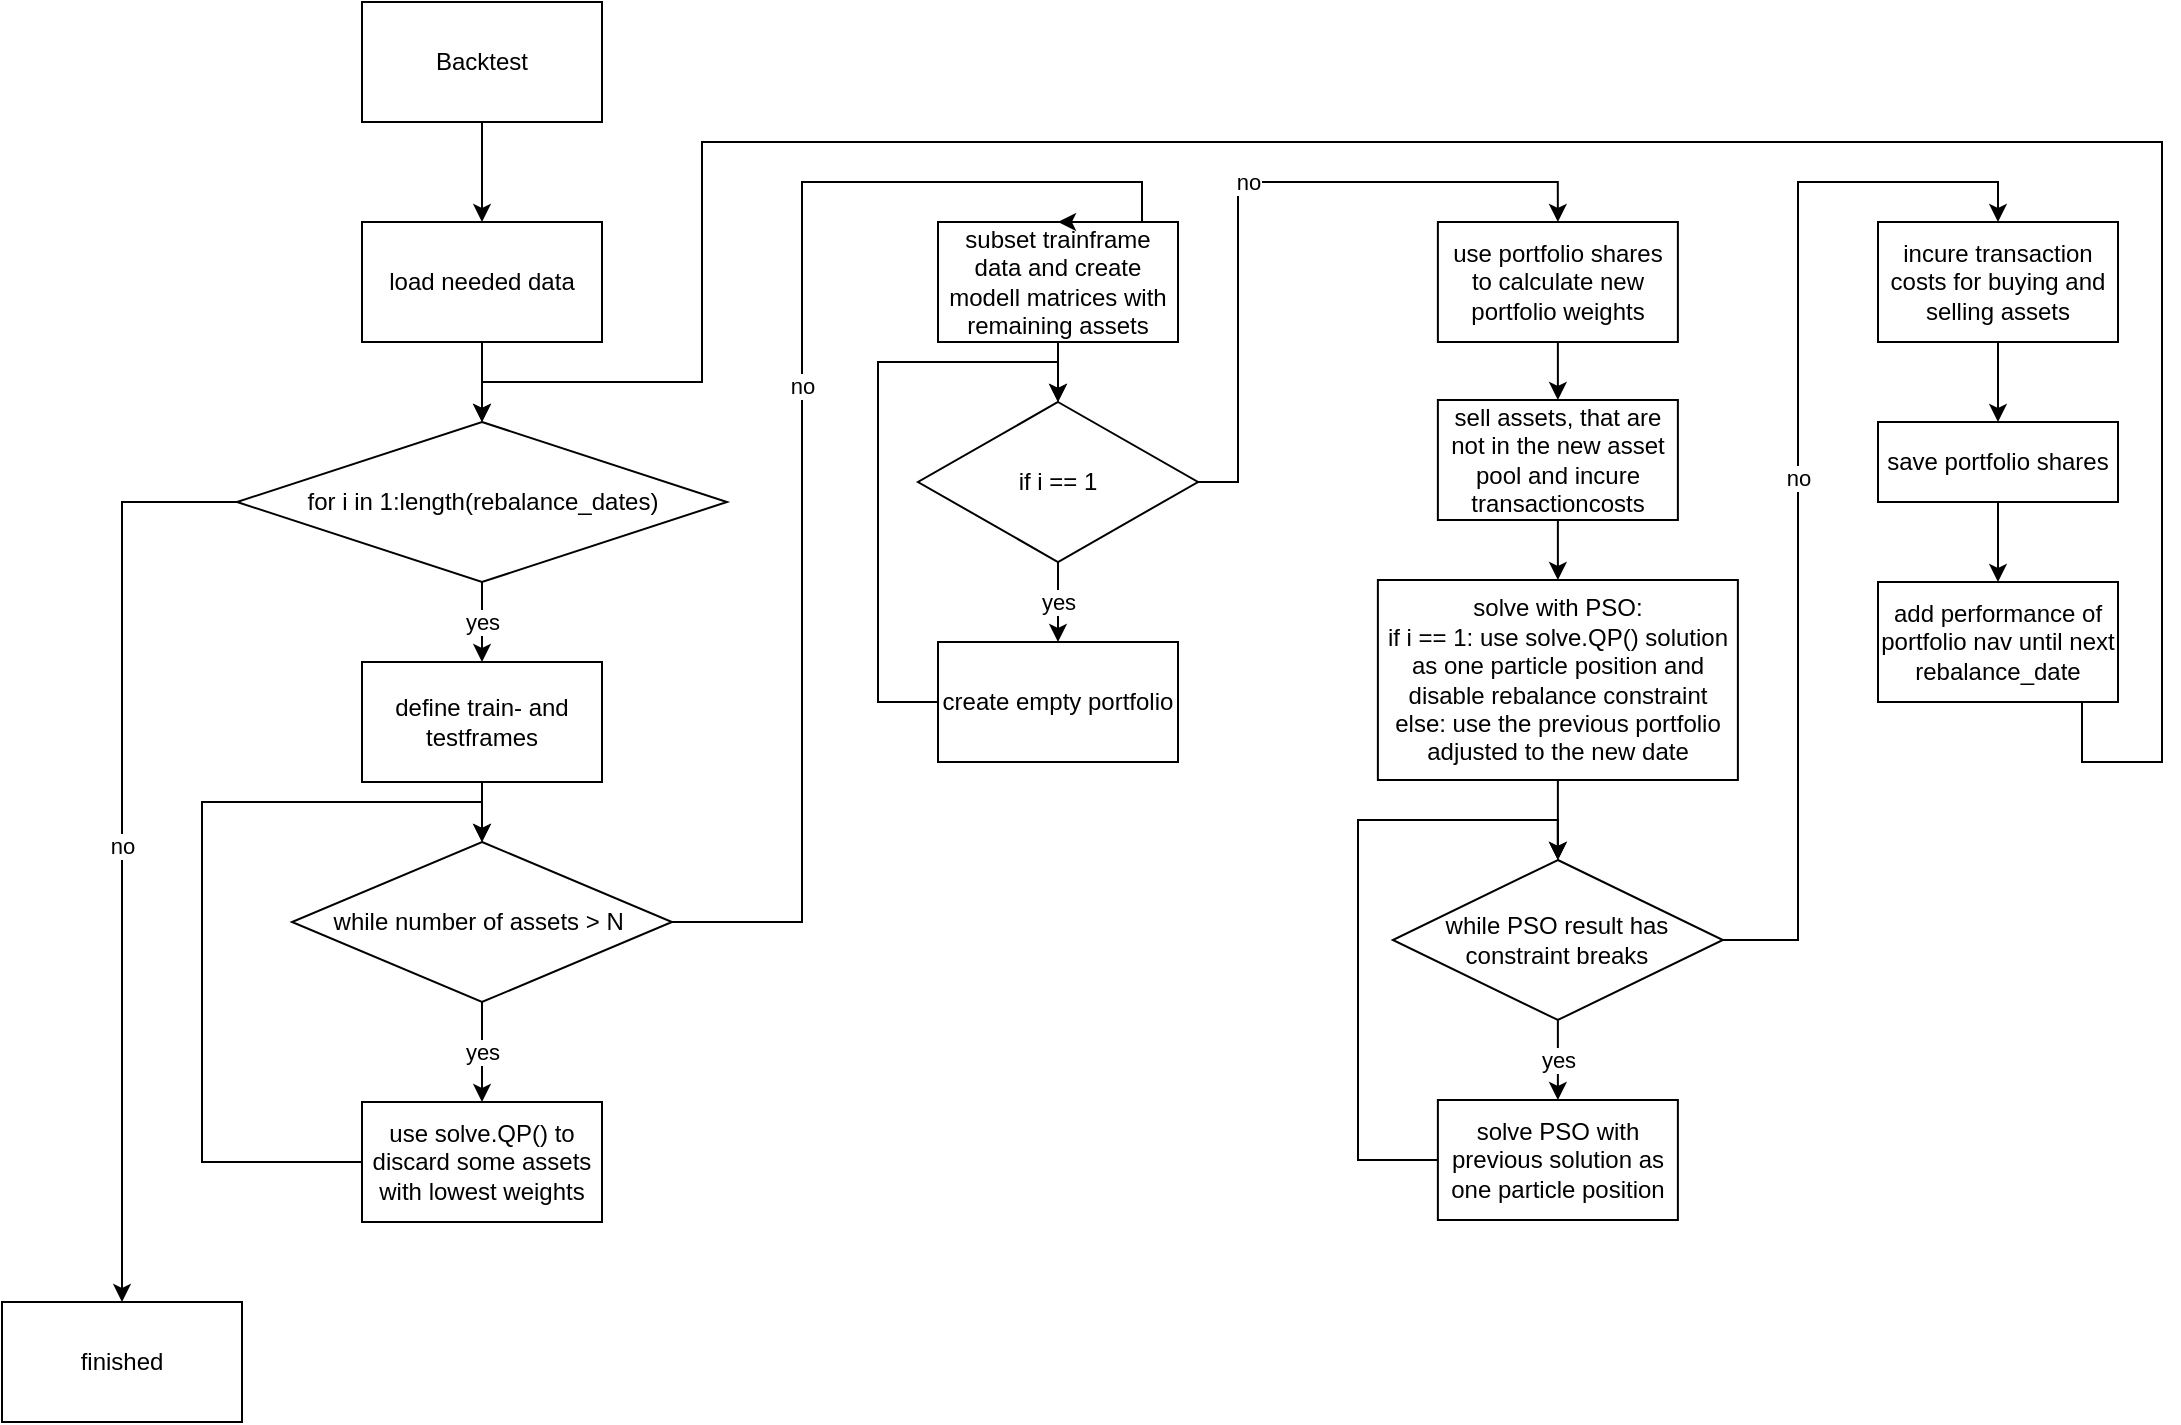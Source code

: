 <mxfile version="15.8.7" type="device"><diagram id="KnqcLf1YAUjP9pfi4W7g" name="Seite-1"><mxGraphModel dx="1545" dy="854" grid="1" gridSize="10" guides="1" tooltips="1" connect="1" arrows="1" fold="1" page="1" pageScale="1" pageWidth="6000" pageHeight="6000" math="0" shadow="0"><root><mxCell id="0"/><mxCell id="1" parent="0"/><mxCell id="qTBPoQMx9ZAAXL-QyHeu-13" style="edgeStyle=orthogonalEdgeStyle;rounded=0;orthogonalLoop=1;jettySize=auto;html=1;exitX=0.5;exitY=1;exitDx=0;exitDy=0;entryX=0.5;entryY=0;entryDx=0;entryDy=0;" edge="1" parent="1" source="qTBPoQMx9ZAAXL-QyHeu-1" target="qTBPoQMx9ZAAXL-QyHeu-2"><mxGeometry relative="1" as="geometry"/></mxCell><mxCell id="qTBPoQMx9ZAAXL-QyHeu-1" value="Backtest" style="whiteSpace=wrap;html=1;" vertex="1" parent="1"><mxGeometry x="320" y="240" width="120" height="60" as="geometry"/></mxCell><mxCell id="qTBPoQMx9ZAAXL-QyHeu-12" style="edgeStyle=orthogonalEdgeStyle;rounded=0;orthogonalLoop=1;jettySize=auto;html=1;exitX=0.5;exitY=1;exitDx=0;exitDy=0;entryX=0.5;entryY=0;entryDx=0;entryDy=0;" edge="1" parent="1" source="qTBPoQMx9ZAAXL-QyHeu-2" target="qTBPoQMx9ZAAXL-QyHeu-4"><mxGeometry relative="1" as="geometry"/></mxCell><mxCell id="qTBPoQMx9ZAAXL-QyHeu-2" value="load needed data" style="whiteSpace=wrap;html=1;" vertex="1" parent="1"><mxGeometry x="320" y="350" width="120" height="60" as="geometry"/></mxCell><mxCell id="qTBPoQMx9ZAAXL-QyHeu-8" value="yes" style="edgeStyle=orthogonalEdgeStyle;rounded=0;orthogonalLoop=1;jettySize=auto;html=1;exitX=0.5;exitY=1;exitDx=0;exitDy=0;entryX=0.5;entryY=0;entryDx=0;entryDy=0;" edge="1" parent="1" source="qTBPoQMx9ZAAXL-QyHeu-4" target="qTBPoQMx9ZAAXL-QyHeu-5"><mxGeometry relative="1" as="geometry"/></mxCell><mxCell id="qTBPoQMx9ZAAXL-QyHeu-45" value="no" style="edgeStyle=orthogonalEdgeStyle;rounded=0;orthogonalLoop=1;jettySize=auto;html=1;exitX=0;exitY=0.5;exitDx=0;exitDy=0;entryX=0.5;entryY=0;entryDx=0;entryDy=0;" edge="1" parent="1" source="qTBPoQMx9ZAAXL-QyHeu-4" target="qTBPoQMx9ZAAXL-QyHeu-46"><mxGeometry relative="1" as="geometry"><mxPoint x="200.0" y="920" as="targetPoint"/></mxGeometry></mxCell><mxCell id="qTBPoQMx9ZAAXL-QyHeu-4" value="&lt;span&gt;for i in 1:length(rebalance_dates)&lt;/span&gt;" style="rhombus;whiteSpace=wrap;html=1;" vertex="1" parent="1"><mxGeometry x="257.5" y="450" width="245" height="80" as="geometry"/></mxCell><mxCell id="qTBPoQMx9ZAAXL-QyHeu-11" style="edgeStyle=orthogonalEdgeStyle;rounded=0;orthogonalLoop=1;jettySize=auto;html=1;exitX=0.5;exitY=1;exitDx=0;exitDy=0;entryX=0.5;entryY=0;entryDx=0;entryDy=0;" edge="1" parent="1" source="qTBPoQMx9ZAAXL-QyHeu-5" target="qTBPoQMx9ZAAXL-QyHeu-7"><mxGeometry relative="1" as="geometry"/></mxCell><mxCell id="qTBPoQMx9ZAAXL-QyHeu-5" value="define train- and testframes" style="whiteSpace=wrap;html=1;" vertex="1" parent="1"><mxGeometry x="320" y="570" width="120" height="60" as="geometry"/></mxCell><mxCell id="qTBPoQMx9ZAAXL-QyHeu-36" style="edgeStyle=orthogonalEdgeStyle;rounded=0;orthogonalLoop=1;jettySize=auto;html=1;exitX=0.5;exitY=1;exitDx=0;exitDy=0;entryX=0.5;entryY=0;entryDx=0;entryDy=0;" edge="1" parent="1" source="qTBPoQMx9ZAAXL-QyHeu-6" target="qTBPoQMx9ZAAXL-QyHeu-32"><mxGeometry relative="1" as="geometry"/></mxCell><mxCell id="qTBPoQMx9ZAAXL-QyHeu-6" value="subset trainframe data and create modell matrices with remaining assets" style="whiteSpace=wrap;html=1;" vertex="1" parent="1"><mxGeometry x="608" y="350" width="120" height="60" as="geometry"/></mxCell><mxCell id="qTBPoQMx9ZAAXL-QyHeu-10" value="yes" style="edgeStyle=orthogonalEdgeStyle;rounded=0;orthogonalLoop=1;jettySize=auto;html=1;exitX=0.5;exitY=1;exitDx=0;exitDy=0;entryX=0.5;entryY=0;entryDx=0;entryDy=0;" edge="1" parent="1" source="qTBPoQMx9ZAAXL-QyHeu-7" target="qTBPoQMx9ZAAXL-QyHeu-9"><mxGeometry relative="1" as="geometry"/></mxCell><mxCell id="qTBPoQMx9ZAAXL-QyHeu-41" value="no" style="edgeStyle=orthogonalEdgeStyle;rounded=0;orthogonalLoop=1;jettySize=auto;html=1;exitX=1;exitY=0.5;exitDx=0;exitDy=0;entryX=0.5;entryY=0;entryDx=0;entryDy=0;" edge="1" parent="1" source="qTBPoQMx9ZAAXL-QyHeu-7" target="qTBPoQMx9ZAAXL-QyHeu-6"><mxGeometry relative="1" as="geometry"><Array as="points"><mxPoint x="540" y="700"/><mxPoint x="540" y="330"/><mxPoint x="710" y="330"/></Array></mxGeometry></mxCell><mxCell id="qTBPoQMx9ZAAXL-QyHeu-7" value="while number of assets &amp;gt; N&amp;nbsp;" style="rhombus;whiteSpace=wrap;html=1;" vertex="1" parent="1"><mxGeometry x="285" y="660" width="190" height="80" as="geometry"/></mxCell><mxCell id="qTBPoQMx9ZAAXL-QyHeu-15" style="edgeStyle=orthogonalEdgeStyle;rounded=0;orthogonalLoop=1;jettySize=auto;html=1;exitX=1;exitY=0.5;exitDx=0;exitDy=0;entryX=0.5;entryY=0;entryDx=0;entryDy=0;entryPerimeter=0;" edge="1" parent="1" source="qTBPoQMx9ZAAXL-QyHeu-9" target="qTBPoQMx9ZAAXL-QyHeu-7"><mxGeometry relative="1" as="geometry"><mxPoint x="380" y="650" as="targetPoint"/><Array as="points"><mxPoint x="240" y="820"/><mxPoint x="240" y="640"/><mxPoint x="380" y="640"/></Array></mxGeometry></mxCell><mxCell id="qTBPoQMx9ZAAXL-QyHeu-9" value="use solve.QP() to discard some assets with lowest weights" style="whiteSpace=wrap;html=1;" vertex="1" parent="1"><mxGeometry x="320" y="790" width="120" height="60" as="geometry"/></mxCell><mxCell id="qTBPoQMx9ZAAXL-QyHeu-21" style="edgeStyle=orthogonalEdgeStyle;rounded=0;orthogonalLoop=1;jettySize=auto;html=1;exitX=0.5;exitY=1;exitDx=0;exitDy=0;entryX=0.5;entryY=0;entryDx=0;entryDy=0;" edge="1" parent="1" source="qTBPoQMx9ZAAXL-QyHeu-17" target="qTBPoQMx9ZAAXL-QyHeu-20"><mxGeometry relative="1" as="geometry"/></mxCell><mxCell id="qTBPoQMx9ZAAXL-QyHeu-17" value="sell assets, that are not in the new asset pool and incure transactioncosts" style="whiteSpace=wrap;html=1;" vertex="1" parent="1"><mxGeometry x="857.94" y="439" width="120" height="60" as="geometry"/></mxCell><mxCell id="qTBPoQMx9ZAAXL-QyHeu-24" value="yes" style="edgeStyle=orthogonalEdgeStyle;rounded=0;orthogonalLoop=1;jettySize=auto;html=1;exitX=0.5;exitY=1;exitDx=0;exitDy=0;entryX=0.5;entryY=0;entryDx=0;entryDy=0;" edge="1" parent="1" source="qTBPoQMx9ZAAXL-QyHeu-19" target="qTBPoQMx9ZAAXL-QyHeu-23"><mxGeometry relative="1" as="geometry"/></mxCell><mxCell id="qTBPoQMx9ZAAXL-QyHeu-43" value="no" style="edgeStyle=orthogonalEdgeStyle;rounded=0;orthogonalLoop=1;jettySize=auto;html=1;exitX=1;exitY=0.5;exitDx=0;exitDy=0;entryX=0.5;entryY=0;entryDx=0;entryDy=0;" edge="1" parent="1" source="qTBPoQMx9ZAAXL-QyHeu-19" target="qTBPoQMx9ZAAXL-QyHeu-26"><mxGeometry relative="1" as="geometry"><Array as="points"><mxPoint x="1038" y="709"/><mxPoint x="1038" y="330"/><mxPoint x="1138" y="330"/></Array></mxGeometry></mxCell><mxCell id="qTBPoQMx9ZAAXL-QyHeu-19" value="while PSO result has constraint breaks" style="rhombus;whiteSpace=wrap;html=1;" vertex="1" parent="1"><mxGeometry x="835.44" y="669" width="165" height="80" as="geometry"/></mxCell><mxCell id="qTBPoQMx9ZAAXL-QyHeu-22" style="edgeStyle=orthogonalEdgeStyle;rounded=0;orthogonalLoop=1;jettySize=auto;html=1;exitX=0.5;exitY=1;exitDx=0;exitDy=0;" edge="1" parent="1" source="qTBPoQMx9ZAAXL-QyHeu-20" target="qTBPoQMx9ZAAXL-QyHeu-19"><mxGeometry relative="1" as="geometry"/></mxCell><mxCell id="qTBPoQMx9ZAAXL-QyHeu-20" value="solve with PSO:&lt;br&gt;if i == 1: use solve.QP() solution as one particle position and disable rebalance constraint&lt;br&gt;else: use the previous portfolio adjusted to the new date" style="whiteSpace=wrap;html=1;" vertex="1" parent="1"><mxGeometry x="827.94" y="529" width="180" height="100" as="geometry"/></mxCell><mxCell id="qTBPoQMx9ZAAXL-QyHeu-25" style="edgeStyle=orthogonalEdgeStyle;rounded=0;orthogonalLoop=1;jettySize=auto;html=1;exitX=1;exitY=0.5;exitDx=0;exitDy=0;" edge="1" parent="1" source="qTBPoQMx9ZAAXL-QyHeu-23"><mxGeometry relative="1" as="geometry"><mxPoint x="917.94" y="669" as="targetPoint"/><Array as="points"><mxPoint x="818" y="819"/><mxPoint x="818" y="649"/><mxPoint x="918" y="649"/></Array></mxGeometry></mxCell><mxCell id="qTBPoQMx9ZAAXL-QyHeu-23" value="solve PSO with previous solution as one particle position" style="whiteSpace=wrap;html=1;" vertex="1" parent="1"><mxGeometry x="857.94" y="789" width="120" height="60" as="geometry"/></mxCell><mxCell id="qTBPoQMx9ZAAXL-QyHeu-30" style="edgeStyle=orthogonalEdgeStyle;rounded=0;orthogonalLoop=1;jettySize=auto;html=1;exitX=0.5;exitY=1;exitDx=0;exitDy=0;entryX=0.5;entryY=0;entryDx=0;entryDy=0;" edge="1" parent="1" source="qTBPoQMx9ZAAXL-QyHeu-26" target="qTBPoQMx9ZAAXL-QyHeu-28"><mxGeometry relative="1" as="geometry"/></mxCell><mxCell id="qTBPoQMx9ZAAXL-QyHeu-26" value="incure transaction costs for buying and selling assets" style="whiteSpace=wrap;html=1;" vertex="1" parent="1"><mxGeometry x="1078" y="350" width="120" height="60" as="geometry"/></mxCell><mxCell id="qTBPoQMx9ZAAXL-QyHeu-31" style="edgeStyle=orthogonalEdgeStyle;rounded=0;orthogonalLoop=1;jettySize=auto;html=1;exitX=0.5;exitY=1;exitDx=0;exitDy=0;entryX=0.5;entryY=0;entryDx=0;entryDy=0;" edge="1" parent="1" source="qTBPoQMx9ZAAXL-QyHeu-28" target="qTBPoQMx9ZAAXL-QyHeu-29"><mxGeometry relative="1" as="geometry"/></mxCell><mxCell id="qTBPoQMx9ZAAXL-QyHeu-28" value="save portfolio shares" style="whiteSpace=wrap;html=1;" vertex="1" parent="1"><mxGeometry x="1078" y="450" width="120" height="40" as="geometry"/></mxCell><mxCell id="qTBPoQMx9ZAAXL-QyHeu-44" style="edgeStyle=orthogonalEdgeStyle;rounded=0;orthogonalLoop=1;jettySize=auto;html=1;exitX=0.5;exitY=1;exitDx=0;exitDy=0;entryX=0.5;entryY=0;entryDx=0;entryDy=0;" edge="1" parent="1" source="qTBPoQMx9ZAAXL-QyHeu-29" target="qTBPoQMx9ZAAXL-QyHeu-4"><mxGeometry relative="1" as="geometry"><mxPoint x="380" y="420" as="targetPoint"/><Array as="points"><mxPoint x="1180" y="590"/><mxPoint x="1180" y="620"/><mxPoint x="1220" y="620"/><mxPoint x="1220" y="310"/><mxPoint x="490" y="310"/><mxPoint x="490" y="430"/><mxPoint x="380" y="430"/></Array></mxGeometry></mxCell><mxCell id="qTBPoQMx9ZAAXL-QyHeu-29" value="add performance of portfolio nav until next rebalance_date" style="whiteSpace=wrap;html=1;" vertex="1" parent="1"><mxGeometry x="1078" y="530" width="120" height="60" as="geometry"/></mxCell><mxCell id="qTBPoQMx9ZAAXL-QyHeu-34" value="yes" style="edgeStyle=orthogonalEdgeStyle;rounded=0;orthogonalLoop=1;jettySize=auto;html=1;exitX=0.5;exitY=1;exitDx=0;exitDy=0;entryX=0.5;entryY=0;entryDx=0;entryDy=0;" edge="1" parent="1" source="qTBPoQMx9ZAAXL-QyHeu-32" target="qTBPoQMx9ZAAXL-QyHeu-33"><mxGeometry relative="1" as="geometry"/></mxCell><mxCell id="qTBPoQMx9ZAAXL-QyHeu-42" value="no" style="edgeStyle=orthogonalEdgeStyle;rounded=0;orthogonalLoop=1;jettySize=auto;html=1;exitX=1;exitY=0.5;exitDx=0;exitDy=0;entryX=0.5;entryY=0;entryDx=0;entryDy=0;" edge="1" parent="1" source="qTBPoQMx9ZAAXL-QyHeu-32" target="qTBPoQMx9ZAAXL-QyHeu-38"><mxGeometry relative="1" as="geometry"><Array as="points"><mxPoint x="758" y="480"/><mxPoint x="758" y="330"/><mxPoint x="918" y="330"/></Array></mxGeometry></mxCell><mxCell id="qTBPoQMx9ZAAXL-QyHeu-32" value="if i == 1" style="rhombus;whiteSpace=wrap;html=1;" vertex="1" parent="1"><mxGeometry x="598" y="440" width="140" height="80" as="geometry"/></mxCell><mxCell id="qTBPoQMx9ZAAXL-QyHeu-37" style="edgeStyle=orthogonalEdgeStyle;rounded=0;orthogonalLoop=1;jettySize=auto;html=1;exitX=1;exitY=0.5;exitDx=0;exitDy=0;" edge="1" parent="1" source="qTBPoQMx9ZAAXL-QyHeu-33"><mxGeometry relative="1" as="geometry"><mxPoint x="668" y="440" as="targetPoint"/><Array as="points"><mxPoint x="578" y="590"/><mxPoint x="578" y="420"/><mxPoint x="668" y="420"/></Array></mxGeometry></mxCell><mxCell id="qTBPoQMx9ZAAXL-QyHeu-33" value="create empty portfolio" style="whiteSpace=wrap;html=1;" vertex="1" parent="1"><mxGeometry x="608" y="560" width="120" height="60" as="geometry"/></mxCell><mxCell id="qTBPoQMx9ZAAXL-QyHeu-40" style="edgeStyle=orthogonalEdgeStyle;rounded=0;orthogonalLoop=1;jettySize=auto;html=1;exitX=0.5;exitY=1;exitDx=0;exitDy=0;entryX=0.5;entryY=0;entryDx=0;entryDy=0;" edge="1" parent="1" source="qTBPoQMx9ZAAXL-QyHeu-38" target="qTBPoQMx9ZAAXL-QyHeu-17"><mxGeometry relative="1" as="geometry"/></mxCell><mxCell id="qTBPoQMx9ZAAXL-QyHeu-38" value="use portfolio shares to calculate new portfolio weights" style="whiteSpace=wrap;html=1;" vertex="1" parent="1"><mxGeometry x="857.94" y="350" width="120" height="60" as="geometry"/></mxCell><mxCell id="qTBPoQMx9ZAAXL-QyHeu-46" value="finished" style="whiteSpace=wrap;html=1;" vertex="1" parent="1"><mxGeometry x="140" y="890" width="120" height="60" as="geometry"/></mxCell></root></mxGraphModel></diagram></mxfile>